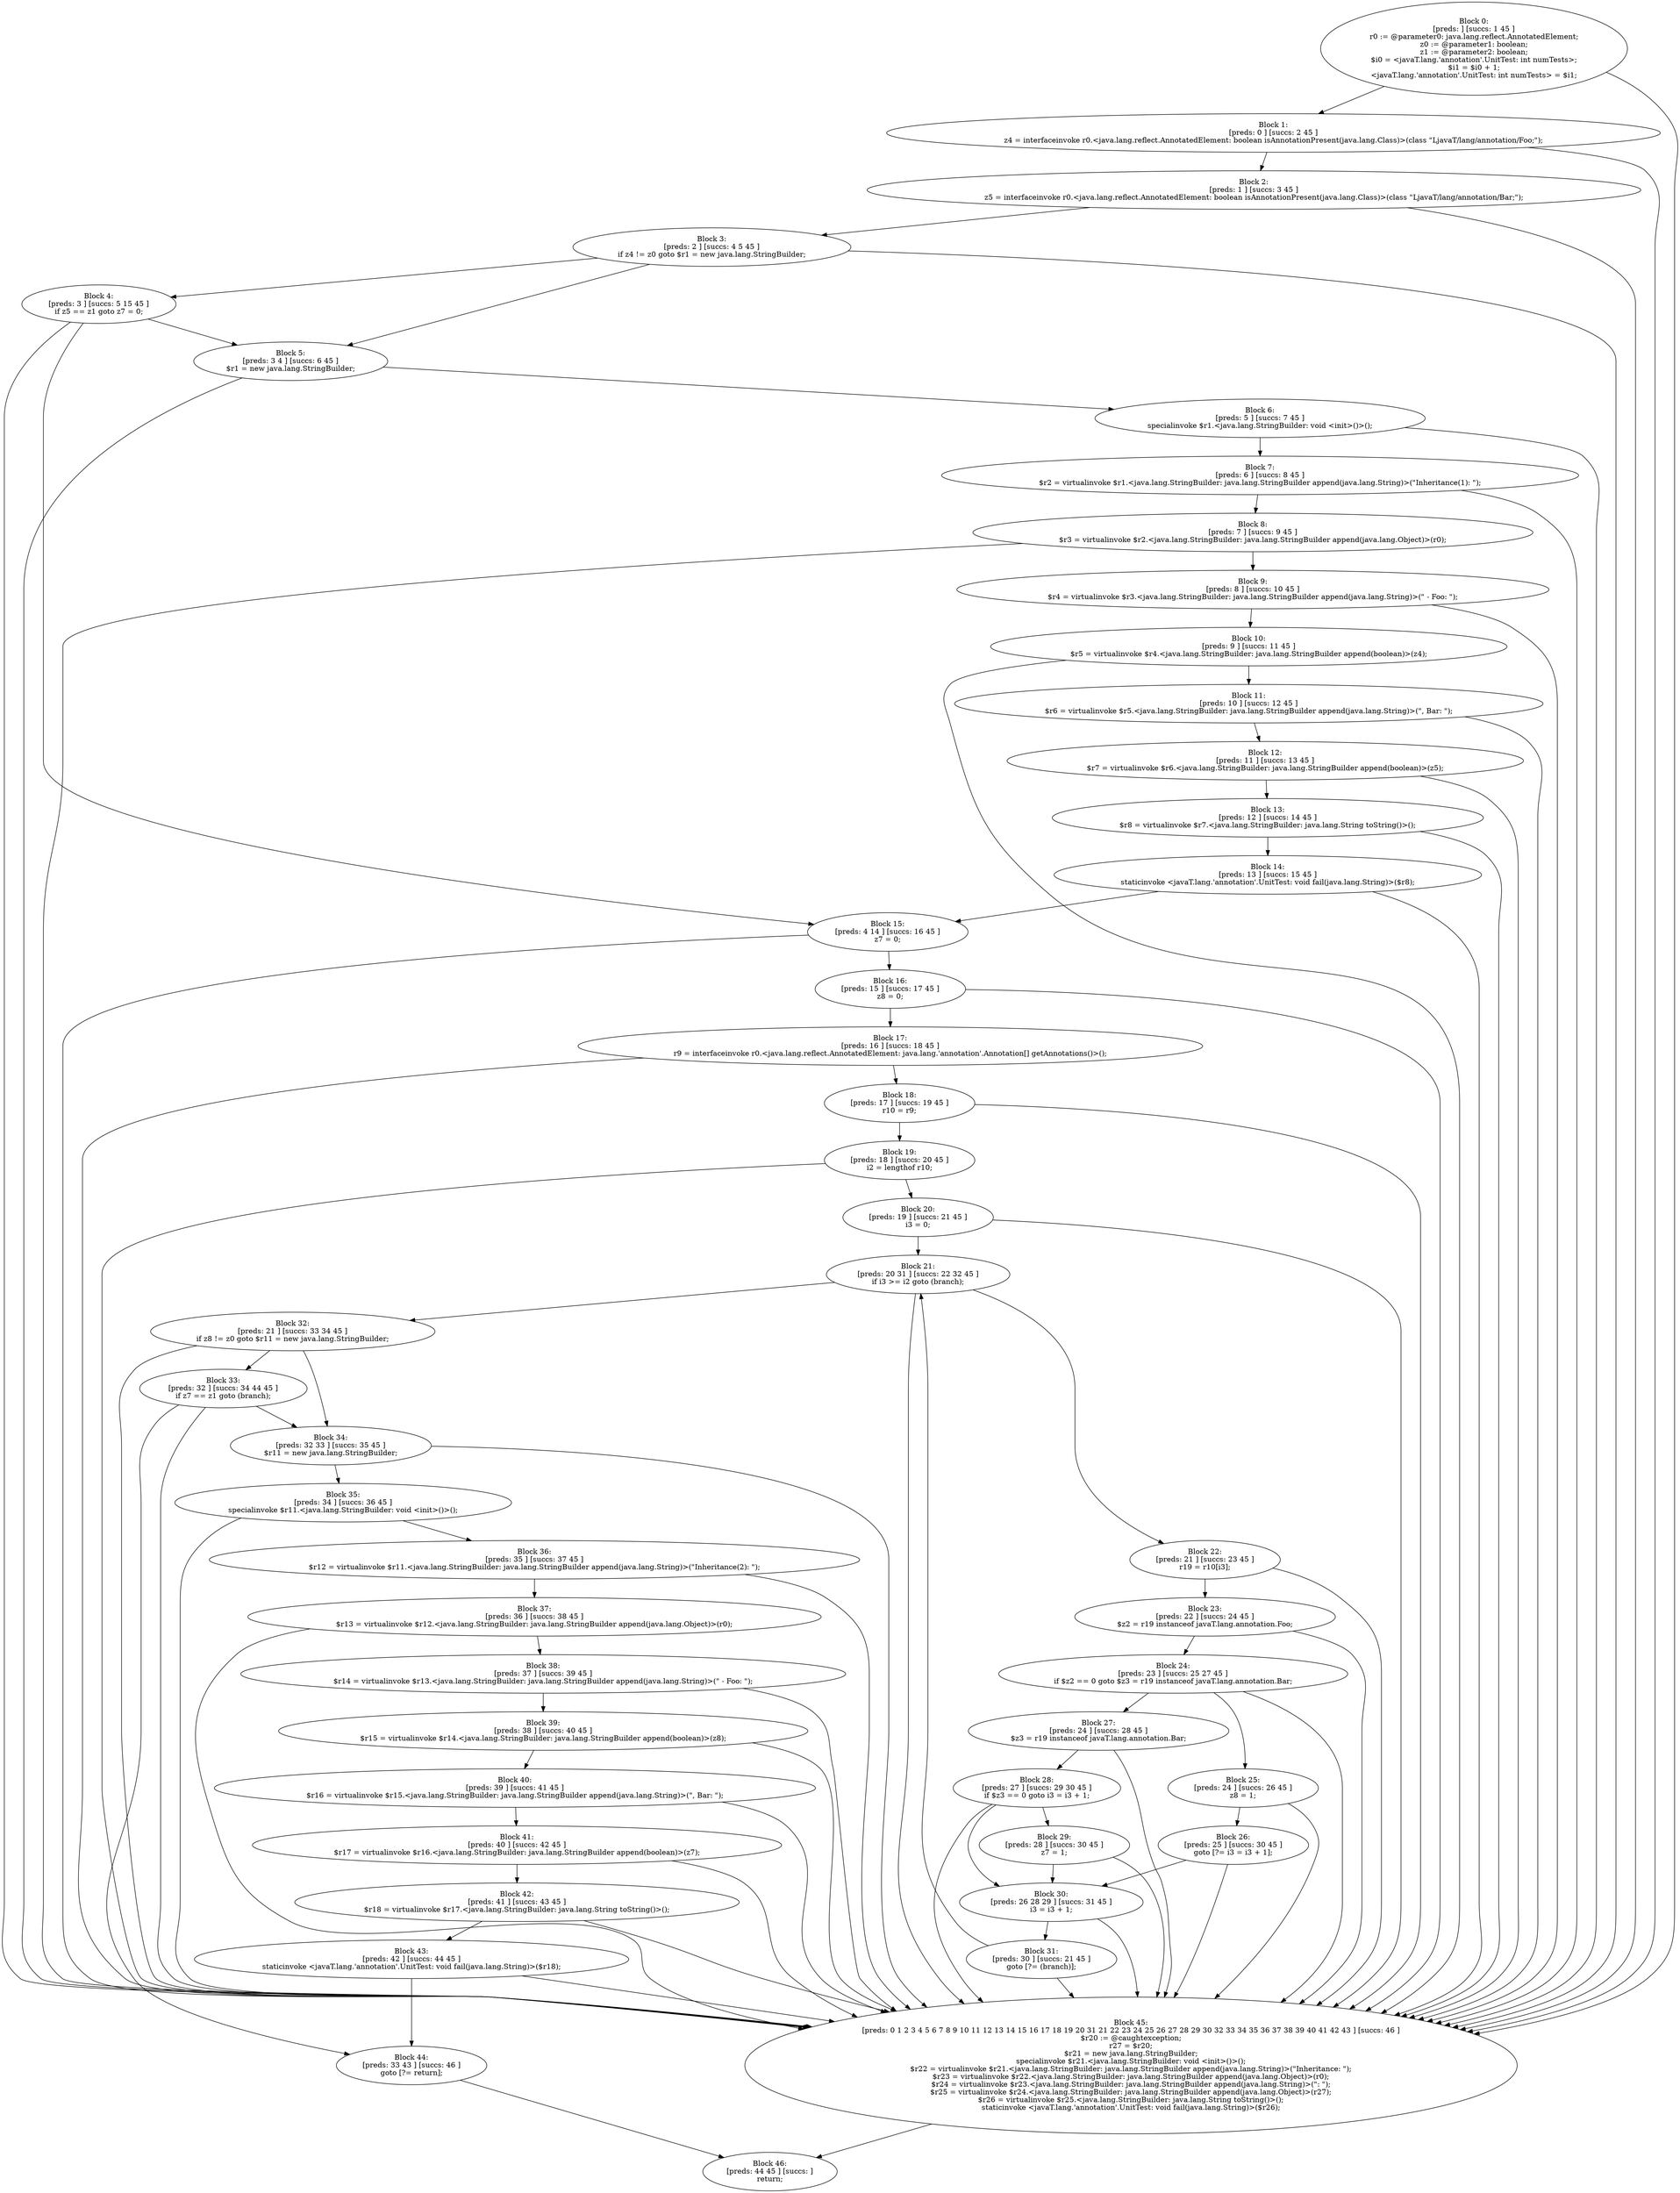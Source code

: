 digraph "unitGraph" {
    "Block 0:
[preds: ] [succs: 1 45 ]
r0 := @parameter0: java.lang.reflect.AnnotatedElement;
z0 := @parameter1: boolean;
z1 := @parameter2: boolean;
$i0 = <javaT.lang.'annotation'.UnitTest: int numTests>;
$i1 = $i0 + 1;
<javaT.lang.'annotation'.UnitTest: int numTests> = $i1;
"
    "Block 1:
[preds: 0 ] [succs: 2 45 ]
z4 = interfaceinvoke r0.<java.lang.reflect.AnnotatedElement: boolean isAnnotationPresent(java.lang.Class)>(class \"LjavaT/lang/annotation/Foo;\");
"
    "Block 2:
[preds: 1 ] [succs: 3 45 ]
z5 = interfaceinvoke r0.<java.lang.reflect.AnnotatedElement: boolean isAnnotationPresent(java.lang.Class)>(class \"LjavaT/lang/annotation/Bar;\");
"
    "Block 3:
[preds: 2 ] [succs: 4 5 45 ]
if z4 != z0 goto $r1 = new java.lang.StringBuilder;
"
    "Block 4:
[preds: 3 ] [succs: 5 15 45 ]
if z5 == z1 goto z7 = 0;
"
    "Block 5:
[preds: 3 4 ] [succs: 6 45 ]
$r1 = new java.lang.StringBuilder;
"
    "Block 6:
[preds: 5 ] [succs: 7 45 ]
specialinvoke $r1.<java.lang.StringBuilder: void <init>()>();
"
    "Block 7:
[preds: 6 ] [succs: 8 45 ]
$r2 = virtualinvoke $r1.<java.lang.StringBuilder: java.lang.StringBuilder append(java.lang.String)>(\"Inheritance(1): \");
"
    "Block 8:
[preds: 7 ] [succs: 9 45 ]
$r3 = virtualinvoke $r2.<java.lang.StringBuilder: java.lang.StringBuilder append(java.lang.Object)>(r0);
"
    "Block 9:
[preds: 8 ] [succs: 10 45 ]
$r4 = virtualinvoke $r3.<java.lang.StringBuilder: java.lang.StringBuilder append(java.lang.String)>(\" - Foo: \");
"
    "Block 10:
[preds: 9 ] [succs: 11 45 ]
$r5 = virtualinvoke $r4.<java.lang.StringBuilder: java.lang.StringBuilder append(boolean)>(z4);
"
    "Block 11:
[preds: 10 ] [succs: 12 45 ]
$r6 = virtualinvoke $r5.<java.lang.StringBuilder: java.lang.StringBuilder append(java.lang.String)>(\", Bar: \");
"
    "Block 12:
[preds: 11 ] [succs: 13 45 ]
$r7 = virtualinvoke $r6.<java.lang.StringBuilder: java.lang.StringBuilder append(boolean)>(z5);
"
    "Block 13:
[preds: 12 ] [succs: 14 45 ]
$r8 = virtualinvoke $r7.<java.lang.StringBuilder: java.lang.String toString()>();
"
    "Block 14:
[preds: 13 ] [succs: 15 45 ]
staticinvoke <javaT.lang.'annotation'.UnitTest: void fail(java.lang.String)>($r8);
"
    "Block 15:
[preds: 4 14 ] [succs: 16 45 ]
z7 = 0;
"
    "Block 16:
[preds: 15 ] [succs: 17 45 ]
z8 = 0;
"
    "Block 17:
[preds: 16 ] [succs: 18 45 ]
r9 = interfaceinvoke r0.<java.lang.reflect.AnnotatedElement: java.lang.'annotation'.Annotation[] getAnnotations()>();
"
    "Block 18:
[preds: 17 ] [succs: 19 45 ]
r10 = r9;
"
    "Block 19:
[preds: 18 ] [succs: 20 45 ]
i2 = lengthof r10;
"
    "Block 20:
[preds: 19 ] [succs: 21 45 ]
i3 = 0;
"
    "Block 21:
[preds: 20 31 ] [succs: 22 32 45 ]
if i3 >= i2 goto (branch);
"
    "Block 22:
[preds: 21 ] [succs: 23 45 ]
r19 = r10[i3];
"
    "Block 23:
[preds: 22 ] [succs: 24 45 ]
$z2 = r19 instanceof javaT.lang.annotation.Foo;
"
    "Block 24:
[preds: 23 ] [succs: 25 27 45 ]
if $z2 == 0 goto $z3 = r19 instanceof javaT.lang.annotation.Bar;
"
    "Block 25:
[preds: 24 ] [succs: 26 45 ]
z8 = 1;
"
    "Block 26:
[preds: 25 ] [succs: 30 45 ]
goto [?= i3 = i3 + 1];
"
    "Block 27:
[preds: 24 ] [succs: 28 45 ]
$z3 = r19 instanceof javaT.lang.annotation.Bar;
"
    "Block 28:
[preds: 27 ] [succs: 29 30 45 ]
if $z3 == 0 goto i3 = i3 + 1;
"
    "Block 29:
[preds: 28 ] [succs: 30 45 ]
z7 = 1;
"
    "Block 30:
[preds: 26 28 29 ] [succs: 31 45 ]
i3 = i3 + 1;
"
    "Block 31:
[preds: 30 ] [succs: 21 45 ]
goto [?= (branch)];
"
    "Block 32:
[preds: 21 ] [succs: 33 34 45 ]
if z8 != z0 goto $r11 = new java.lang.StringBuilder;
"
    "Block 33:
[preds: 32 ] [succs: 34 44 45 ]
if z7 == z1 goto (branch);
"
    "Block 34:
[preds: 32 33 ] [succs: 35 45 ]
$r11 = new java.lang.StringBuilder;
"
    "Block 35:
[preds: 34 ] [succs: 36 45 ]
specialinvoke $r11.<java.lang.StringBuilder: void <init>()>();
"
    "Block 36:
[preds: 35 ] [succs: 37 45 ]
$r12 = virtualinvoke $r11.<java.lang.StringBuilder: java.lang.StringBuilder append(java.lang.String)>(\"Inheritance(2): \");
"
    "Block 37:
[preds: 36 ] [succs: 38 45 ]
$r13 = virtualinvoke $r12.<java.lang.StringBuilder: java.lang.StringBuilder append(java.lang.Object)>(r0);
"
    "Block 38:
[preds: 37 ] [succs: 39 45 ]
$r14 = virtualinvoke $r13.<java.lang.StringBuilder: java.lang.StringBuilder append(java.lang.String)>(\" - Foo: \");
"
    "Block 39:
[preds: 38 ] [succs: 40 45 ]
$r15 = virtualinvoke $r14.<java.lang.StringBuilder: java.lang.StringBuilder append(boolean)>(z8);
"
    "Block 40:
[preds: 39 ] [succs: 41 45 ]
$r16 = virtualinvoke $r15.<java.lang.StringBuilder: java.lang.StringBuilder append(java.lang.String)>(\", Bar: \");
"
    "Block 41:
[preds: 40 ] [succs: 42 45 ]
$r17 = virtualinvoke $r16.<java.lang.StringBuilder: java.lang.StringBuilder append(boolean)>(z7);
"
    "Block 42:
[preds: 41 ] [succs: 43 45 ]
$r18 = virtualinvoke $r17.<java.lang.StringBuilder: java.lang.String toString()>();
"
    "Block 43:
[preds: 42 ] [succs: 44 45 ]
staticinvoke <javaT.lang.'annotation'.UnitTest: void fail(java.lang.String)>($r18);
"
    "Block 44:
[preds: 33 43 ] [succs: 46 ]
goto [?= return];
"
    "Block 45:
[preds: 0 1 2 3 4 5 6 7 8 9 10 11 12 13 14 15 16 17 18 19 20 31 21 22 23 24 25 26 27 28 29 30 32 33 34 35 36 37 38 39 40 41 42 43 ] [succs: 46 ]
$r20 := @caughtexception;
r27 = $r20;
$r21 = new java.lang.StringBuilder;
specialinvoke $r21.<java.lang.StringBuilder: void <init>()>();
$r22 = virtualinvoke $r21.<java.lang.StringBuilder: java.lang.StringBuilder append(java.lang.String)>(\"Inheritance: \");
$r23 = virtualinvoke $r22.<java.lang.StringBuilder: java.lang.StringBuilder append(java.lang.Object)>(r0);
$r24 = virtualinvoke $r23.<java.lang.StringBuilder: java.lang.StringBuilder append(java.lang.String)>(\": \");
$r25 = virtualinvoke $r24.<java.lang.StringBuilder: java.lang.StringBuilder append(java.lang.Object)>(r27);
$r26 = virtualinvoke $r25.<java.lang.StringBuilder: java.lang.String toString()>();
staticinvoke <javaT.lang.'annotation'.UnitTest: void fail(java.lang.String)>($r26);
"
    "Block 46:
[preds: 44 45 ] [succs: ]
return;
"
    "Block 0:
[preds: ] [succs: 1 45 ]
r0 := @parameter0: java.lang.reflect.AnnotatedElement;
z0 := @parameter1: boolean;
z1 := @parameter2: boolean;
$i0 = <javaT.lang.'annotation'.UnitTest: int numTests>;
$i1 = $i0 + 1;
<javaT.lang.'annotation'.UnitTest: int numTests> = $i1;
"->"Block 1:
[preds: 0 ] [succs: 2 45 ]
z4 = interfaceinvoke r0.<java.lang.reflect.AnnotatedElement: boolean isAnnotationPresent(java.lang.Class)>(class \"LjavaT/lang/annotation/Foo;\");
";
    "Block 0:
[preds: ] [succs: 1 45 ]
r0 := @parameter0: java.lang.reflect.AnnotatedElement;
z0 := @parameter1: boolean;
z1 := @parameter2: boolean;
$i0 = <javaT.lang.'annotation'.UnitTest: int numTests>;
$i1 = $i0 + 1;
<javaT.lang.'annotation'.UnitTest: int numTests> = $i1;
"->"Block 45:
[preds: 0 1 2 3 4 5 6 7 8 9 10 11 12 13 14 15 16 17 18 19 20 31 21 22 23 24 25 26 27 28 29 30 32 33 34 35 36 37 38 39 40 41 42 43 ] [succs: 46 ]
$r20 := @caughtexception;
r27 = $r20;
$r21 = new java.lang.StringBuilder;
specialinvoke $r21.<java.lang.StringBuilder: void <init>()>();
$r22 = virtualinvoke $r21.<java.lang.StringBuilder: java.lang.StringBuilder append(java.lang.String)>(\"Inheritance: \");
$r23 = virtualinvoke $r22.<java.lang.StringBuilder: java.lang.StringBuilder append(java.lang.Object)>(r0);
$r24 = virtualinvoke $r23.<java.lang.StringBuilder: java.lang.StringBuilder append(java.lang.String)>(\": \");
$r25 = virtualinvoke $r24.<java.lang.StringBuilder: java.lang.StringBuilder append(java.lang.Object)>(r27);
$r26 = virtualinvoke $r25.<java.lang.StringBuilder: java.lang.String toString()>();
staticinvoke <javaT.lang.'annotation'.UnitTest: void fail(java.lang.String)>($r26);
";
    "Block 1:
[preds: 0 ] [succs: 2 45 ]
z4 = interfaceinvoke r0.<java.lang.reflect.AnnotatedElement: boolean isAnnotationPresent(java.lang.Class)>(class \"LjavaT/lang/annotation/Foo;\");
"->"Block 2:
[preds: 1 ] [succs: 3 45 ]
z5 = interfaceinvoke r0.<java.lang.reflect.AnnotatedElement: boolean isAnnotationPresent(java.lang.Class)>(class \"LjavaT/lang/annotation/Bar;\");
";
    "Block 1:
[preds: 0 ] [succs: 2 45 ]
z4 = interfaceinvoke r0.<java.lang.reflect.AnnotatedElement: boolean isAnnotationPresent(java.lang.Class)>(class \"LjavaT/lang/annotation/Foo;\");
"->"Block 45:
[preds: 0 1 2 3 4 5 6 7 8 9 10 11 12 13 14 15 16 17 18 19 20 31 21 22 23 24 25 26 27 28 29 30 32 33 34 35 36 37 38 39 40 41 42 43 ] [succs: 46 ]
$r20 := @caughtexception;
r27 = $r20;
$r21 = new java.lang.StringBuilder;
specialinvoke $r21.<java.lang.StringBuilder: void <init>()>();
$r22 = virtualinvoke $r21.<java.lang.StringBuilder: java.lang.StringBuilder append(java.lang.String)>(\"Inheritance: \");
$r23 = virtualinvoke $r22.<java.lang.StringBuilder: java.lang.StringBuilder append(java.lang.Object)>(r0);
$r24 = virtualinvoke $r23.<java.lang.StringBuilder: java.lang.StringBuilder append(java.lang.String)>(\": \");
$r25 = virtualinvoke $r24.<java.lang.StringBuilder: java.lang.StringBuilder append(java.lang.Object)>(r27);
$r26 = virtualinvoke $r25.<java.lang.StringBuilder: java.lang.String toString()>();
staticinvoke <javaT.lang.'annotation'.UnitTest: void fail(java.lang.String)>($r26);
";
    "Block 2:
[preds: 1 ] [succs: 3 45 ]
z5 = interfaceinvoke r0.<java.lang.reflect.AnnotatedElement: boolean isAnnotationPresent(java.lang.Class)>(class \"LjavaT/lang/annotation/Bar;\");
"->"Block 3:
[preds: 2 ] [succs: 4 5 45 ]
if z4 != z0 goto $r1 = new java.lang.StringBuilder;
";
    "Block 2:
[preds: 1 ] [succs: 3 45 ]
z5 = interfaceinvoke r0.<java.lang.reflect.AnnotatedElement: boolean isAnnotationPresent(java.lang.Class)>(class \"LjavaT/lang/annotation/Bar;\");
"->"Block 45:
[preds: 0 1 2 3 4 5 6 7 8 9 10 11 12 13 14 15 16 17 18 19 20 31 21 22 23 24 25 26 27 28 29 30 32 33 34 35 36 37 38 39 40 41 42 43 ] [succs: 46 ]
$r20 := @caughtexception;
r27 = $r20;
$r21 = new java.lang.StringBuilder;
specialinvoke $r21.<java.lang.StringBuilder: void <init>()>();
$r22 = virtualinvoke $r21.<java.lang.StringBuilder: java.lang.StringBuilder append(java.lang.String)>(\"Inheritance: \");
$r23 = virtualinvoke $r22.<java.lang.StringBuilder: java.lang.StringBuilder append(java.lang.Object)>(r0);
$r24 = virtualinvoke $r23.<java.lang.StringBuilder: java.lang.StringBuilder append(java.lang.String)>(\": \");
$r25 = virtualinvoke $r24.<java.lang.StringBuilder: java.lang.StringBuilder append(java.lang.Object)>(r27);
$r26 = virtualinvoke $r25.<java.lang.StringBuilder: java.lang.String toString()>();
staticinvoke <javaT.lang.'annotation'.UnitTest: void fail(java.lang.String)>($r26);
";
    "Block 3:
[preds: 2 ] [succs: 4 5 45 ]
if z4 != z0 goto $r1 = new java.lang.StringBuilder;
"->"Block 4:
[preds: 3 ] [succs: 5 15 45 ]
if z5 == z1 goto z7 = 0;
";
    "Block 3:
[preds: 2 ] [succs: 4 5 45 ]
if z4 != z0 goto $r1 = new java.lang.StringBuilder;
"->"Block 5:
[preds: 3 4 ] [succs: 6 45 ]
$r1 = new java.lang.StringBuilder;
";
    "Block 3:
[preds: 2 ] [succs: 4 5 45 ]
if z4 != z0 goto $r1 = new java.lang.StringBuilder;
"->"Block 45:
[preds: 0 1 2 3 4 5 6 7 8 9 10 11 12 13 14 15 16 17 18 19 20 31 21 22 23 24 25 26 27 28 29 30 32 33 34 35 36 37 38 39 40 41 42 43 ] [succs: 46 ]
$r20 := @caughtexception;
r27 = $r20;
$r21 = new java.lang.StringBuilder;
specialinvoke $r21.<java.lang.StringBuilder: void <init>()>();
$r22 = virtualinvoke $r21.<java.lang.StringBuilder: java.lang.StringBuilder append(java.lang.String)>(\"Inheritance: \");
$r23 = virtualinvoke $r22.<java.lang.StringBuilder: java.lang.StringBuilder append(java.lang.Object)>(r0);
$r24 = virtualinvoke $r23.<java.lang.StringBuilder: java.lang.StringBuilder append(java.lang.String)>(\": \");
$r25 = virtualinvoke $r24.<java.lang.StringBuilder: java.lang.StringBuilder append(java.lang.Object)>(r27);
$r26 = virtualinvoke $r25.<java.lang.StringBuilder: java.lang.String toString()>();
staticinvoke <javaT.lang.'annotation'.UnitTest: void fail(java.lang.String)>($r26);
";
    "Block 4:
[preds: 3 ] [succs: 5 15 45 ]
if z5 == z1 goto z7 = 0;
"->"Block 5:
[preds: 3 4 ] [succs: 6 45 ]
$r1 = new java.lang.StringBuilder;
";
    "Block 4:
[preds: 3 ] [succs: 5 15 45 ]
if z5 == z1 goto z7 = 0;
"->"Block 15:
[preds: 4 14 ] [succs: 16 45 ]
z7 = 0;
";
    "Block 4:
[preds: 3 ] [succs: 5 15 45 ]
if z5 == z1 goto z7 = 0;
"->"Block 45:
[preds: 0 1 2 3 4 5 6 7 8 9 10 11 12 13 14 15 16 17 18 19 20 31 21 22 23 24 25 26 27 28 29 30 32 33 34 35 36 37 38 39 40 41 42 43 ] [succs: 46 ]
$r20 := @caughtexception;
r27 = $r20;
$r21 = new java.lang.StringBuilder;
specialinvoke $r21.<java.lang.StringBuilder: void <init>()>();
$r22 = virtualinvoke $r21.<java.lang.StringBuilder: java.lang.StringBuilder append(java.lang.String)>(\"Inheritance: \");
$r23 = virtualinvoke $r22.<java.lang.StringBuilder: java.lang.StringBuilder append(java.lang.Object)>(r0);
$r24 = virtualinvoke $r23.<java.lang.StringBuilder: java.lang.StringBuilder append(java.lang.String)>(\": \");
$r25 = virtualinvoke $r24.<java.lang.StringBuilder: java.lang.StringBuilder append(java.lang.Object)>(r27);
$r26 = virtualinvoke $r25.<java.lang.StringBuilder: java.lang.String toString()>();
staticinvoke <javaT.lang.'annotation'.UnitTest: void fail(java.lang.String)>($r26);
";
    "Block 5:
[preds: 3 4 ] [succs: 6 45 ]
$r1 = new java.lang.StringBuilder;
"->"Block 6:
[preds: 5 ] [succs: 7 45 ]
specialinvoke $r1.<java.lang.StringBuilder: void <init>()>();
";
    "Block 5:
[preds: 3 4 ] [succs: 6 45 ]
$r1 = new java.lang.StringBuilder;
"->"Block 45:
[preds: 0 1 2 3 4 5 6 7 8 9 10 11 12 13 14 15 16 17 18 19 20 31 21 22 23 24 25 26 27 28 29 30 32 33 34 35 36 37 38 39 40 41 42 43 ] [succs: 46 ]
$r20 := @caughtexception;
r27 = $r20;
$r21 = new java.lang.StringBuilder;
specialinvoke $r21.<java.lang.StringBuilder: void <init>()>();
$r22 = virtualinvoke $r21.<java.lang.StringBuilder: java.lang.StringBuilder append(java.lang.String)>(\"Inheritance: \");
$r23 = virtualinvoke $r22.<java.lang.StringBuilder: java.lang.StringBuilder append(java.lang.Object)>(r0);
$r24 = virtualinvoke $r23.<java.lang.StringBuilder: java.lang.StringBuilder append(java.lang.String)>(\": \");
$r25 = virtualinvoke $r24.<java.lang.StringBuilder: java.lang.StringBuilder append(java.lang.Object)>(r27);
$r26 = virtualinvoke $r25.<java.lang.StringBuilder: java.lang.String toString()>();
staticinvoke <javaT.lang.'annotation'.UnitTest: void fail(java.lang.String)>($r26);
";
    "Block 6:
[preds: 5 ] [succs: 7 45 ]
specialinvoke $r1.<java.lang.StringBuilder: void <init>()>();
"->"Block 7:
[preds: 6 ] [succs: 8 45 ]
$r2 = virtualinvoke $r1.<java.lang.StringBuilder: java.lang.StringBuilder append(java.lang.String)>(\"Inheritance(1): \");
";
    "Block 6:
[preds: 5 ] [succs: 7 45 ]
specialinvoke $r1.<java.lang.StringBuilder: void <init>()>();
"->"Block 45:
[preds: 0 1 2 3 4 5 6 7 8 9 10 11 12 13 14 15 16 17 18 19 20 31 21 22 23 24 25 26 27 28 29 30 32 33 34 35 36 37 38 39 40 41 42 43 ] [succs: 46 ]
$r20 := @caughtexception;
r27 = $r20;
$r21 = new java.lang.StringBuilder;
specialinvoke $r21.<java.lang.StringBuilder: void <init>()>();
$r22 = virtualinvoke $r21.<java.lang.StringBuilder: java.lang.StringBuilder append(java.lang.String)>(\"Inheritance: \");
$r23 = virtualinvoke $r22.<java.lang.StringBuilder: java.lang.StringBuilder append(java.lang.Object)>(r0);
$r24 = virtualinvoke $r23.<java.lang.StringBuilder: java.lang.StringBuilder append(java.lang.String)>(\": \");
$r25 = virtualinvoke $r24.<java.lang.StringBuilder: java.lang.StringBuilder append(java.lang.Object)>(r27);
$r26 = virtualinvoke $r25.<java.lang.StringBuilder: java.lang.String toString()>();
staticinvoke <javaT.lang.'annotation'.UnitTest: void fail(java.lang.String)>($r26);
";
    "Block 7:
[preds: 6 ] [succs: 8 45 ]
$r2 = virtualinvoke $r1.<java.lang.StringBuilder: java.lang.StringBuilder append(java.lang.String)>(\"Inheritance(1): \");
"->"Block 8:
[preds: 7 ] [succs: 9 45 ]
$r3 = virtualinvoke $r2.<java.lang.StringBuilder: java.lang.StringBuilder append(java.lang.Object)>(r0);
";
    "Block 7:
[preds: 6 ] [succs: 8 45 ]
$r2 = virtualinvoke $r1.<java.lang.StringBuilder: java.lang.StringBuilder append(java.lang.String)>(\"Inheritance(1): \");
"->"Block 45:
[preds: 0 1 2 3 4 5 6 7 8 9 10 11 12 13 14 15 16 17 18 19 20 31 21 22 23 24 25 26 27 28 29 30 32 33 34 35 36 37 38 39 40 41 42 43 ] [succs: 46 ]
$r20 := @caughtexception;
r27 = $r20;
$r21 = new java.lang.StringBuilder;
specialinvoke $r21.<java.lang.StringBuilder: void <init>()>();
$r22 = virtualinvoke $r21.<java.lang.StringBuilder: java.lang.StringBuilder append(java.lang.String)>(\"Inheritance: \");
$r23 = virtualinvoke $r22.<java.lang.StringBuilder: java.lang.StringBuilder append(java.lang.Object)>(r0);
$r24 = virtualinvoke $r23.<java.lang.StringBuilder: java.lang.StringBuilder append(java.lang.String)>(\": \");
$r25 = virtualinvoke $r24.<java.lang.StringBuilder: java.lang.StringBuilder append(java.lang.Object)>(r27);
$r26 = virtualinvoke $r25.<java.lang.StringBuilder: java.lang.String toString()>();
staticinvoke <javaT.lang.'annotation'.UnitTest: void fail(java.lang.String)>($r26);
";
    "Block 8:
[preds: 7 ] [succs: 9 45 ]
$r3 = virtualinvoke $r2.<java.lang.StringBuilder: java.lang.StringBuilder append(java.lang.Object)>(r0);
"->"Block 9:
[preds: 8 ] [succs: 10 45 ]
$r4 = virtualinvoke $r3.<java.lang.StringBuilder: java.lang.StringBuilder append(java.lang.String)>(\" - Foo: \");
";
    "Block 8:
[preds: 7 ] [succs: 9 45 ]
$r3 = virtualinvoke $r2.<java.lang.StringBuilder: java.lang.StringBuilder append(java.lang.Object)>(r0);
"->"Block 45:
[preds: 0 1 2 3 4 5 6 7 8 9 10 11 12 13 14 15 16 17 18 19 20 31 21 22 23 24 25 26 27 28 29 30 32 33 34 35 36 37 38 39 40 41 42 43 ] [succs: 46 ]
$r20 := @caughtexception;
r27 = $r20;
$r21 = new java.lang.StringBuilder;
specialinvoke $r21.<java.lang.StringBuilder: void <init>()>();
$r22 = virtualinvoke $r21.<java.lang.StringBuilder: java.lang.StringBuilder append(java.lang.String)>(\"Inheritance: \");
$r23 = virtualinvoke $r22.<java.lang.StringBuilder: java.lang.StringBuilder append(java.lang.Object)>(r0);
$r24 = virtualinvoke $r23.<java.lang.StringBuilder: java.lang.StringBuilder append(java.lang.String)>(\": \");
$r25 = virtualinvoke $r24.<java.lang.StringBuilder: java.lang.StringBuilder append(java.lang.Object)>(r27);
$r26 = virtualinvoke $r25.<java.lang.StringBuilder: java.lang.String toString()>();
staticinvoke <javaT.lang.'annotation'.UnitTest: void fail(java.lang.String)>($r26);
";
    "Block 9:
[preds: 8 ] [succs: 10 45 ]
$r4 = virtualinvoke $r3.<java.lang.StringBuilder: java.lang.StringBuilder append(java.lang.String)>(\" - Foo: \");
"->"Block 10:
[preds: 9 ] [succs: 11 45 ]
$r5 = virtualinvoke $r4.<java.lang.StringBuilder: java.lang.StringBuilder append(boolean)>(z4);
";
    "Block 9:
[preds: 8 ] [succs: 10 45 ]
$r4 = virtualinvoke $r3.<java.lang.StringBuilder: java.lang.StringBuilder append(java.lang.String)>(\" - Foo: \");
"->"Block 45:
[preds: 0 1 2 3 4 5 6 7 8 9 10 11 12 13 14 15 16 17 18 19 20 31 21 22 23 24 25 26 27 28 29 30 32 33 34 35 36 37 38 39 40 41 42 43 ] [succs: 46 ]
$r20 := @caughtexception;
r27 = $r20;
$r21 = new java.lang.StringBuilder;
specialinvoke $r21.<java.lang.StringBuilder: void <init>()>();
$r22 = virtualinvoke $r21.<java.lang.StringBuilder: java.lang.StringBuilder append(java.lang.String)>(\"Inheritance: \");
$r23 = virtualinvoke $r22.<java.lang.StringBuilder: java.lang.StringBuilder append(java.lang.Object)>(r0);
$r24 = virtualinvoke $r23.<java.lang.StringBuilder: java.lang.StringBuilder append(java.lang.String)>(\": \");
$r25 = virtualinvoke $r24.<java.lang.StringBuilder: java.lang.StringBuilder append(java.lang.Object)>(r27);
$r26 = virtualinvoke $r25.<java.lang.StringBuilder: java.lang.String toString()>();
staticinvoke <javaT.lang.'annotation'.UnitTest: void fail(java.lang.String)>($r26);
";
    "Block 10:
[preds: 9 ] [succs: 11 45 ]
$r5 = virtualinvoke $r4.<java.lang.StringBuilder: java.lang.StringBuilder append(boolean)>(z4);
"->"Block 11:
[preds: 10 ] [succs: 12 45 ]
$r6 = virtualinvoke $r5.<java.lang.StringBuilder: java.lang.StringBuilder append(java.lang.String)>(\", Bar: \");
";
    "Block 10:
[preds: 9 ] [succs: 11 45 ]
$r5 = virtualinvoke $r4.<java.lang.StringBuilder: java.lang.StringBuilder append(boolean)>(z4);
"->"Block 45:
[preds: 0 1 2 3 4 5 6 7 8 9 10 11 12 13 14 15 16 17 18 19 20 31 21 22 23 24 25 26 27 28 29 30 32 33 34 35 36 37 38 39 40 41 42 43 ] [succs: 46 ]
$r20 := @caughtexception;
r27 = $r20;
$r21 = new java.lang.StringBuilder;
specialinvoke $r21.<java.lang.StringBuilder: void <init>()>();
$r22 = virtualinvoke $r21.<java.lang.StringBuilder: java.lang.StringBuilder append(java.lang.String)>(\"Inheritance: \");
$r23 = virtualinvoke $r22.<java.lang.StringBuilder: java.lang.StringBuilder append(java.lang.Object)>(r0);
$r24 = virtualinvoke $r23.<java.lang.StringBuilder: java.lang.StringBuilder append(java.lang.String)>(\": \");
$r25 = virtualinvoke $r24.<java.lang.StringBuilder: java.lang.StringBuilder append(java.lang.Object)>(r27);
$r26 = virtualinvoke $r25.<java.lang.StringBuilder: java.lang.String toString()>();
staticinvoke <javaT.lang.'annotation'.UnitTest: void fail(java.lang.String)>($r26);
";
    "Block 11:
[preds: 10 ] [succs: 12 45 ]
$r6 = virtualinvoke $r5.<java.lang.StringBuilder: java.lang.StringBuilder append(java.lang.String)>(\", Bar: \");
"->"Block 12:
[preds: 11 ] [succs: 13 45 ]
$r7 = virtualinvoke $r6.<java.lang.StringBuilder: java.lang.StringBuilder append(boolean)>(z5);
";
    "Block 11:
[preds: 10 ] [succs: 12 45 ]
$r6 = virtualinvoke $r5.<java.lang.StringBuilder: java.lang.StringBuilder append(java.lang.String)>(\", Bar: \");
"->"Block 45:
[preds: 0 1 2 3 4 5 6 7 8 9 10 11 12 13 14 15 16 17 18 19 20 31 21 22 23 24 25 26 27 28 29 30 32 33 34 35 36 37 38 39 40 41 42 43 ] [succs: 46 ]
$r20 := @caughtexception;
r27 = $r20;
$r21 = new java.lang.StringBuilder;
specialinvoke $r21.<java.lang.StringBuilder: void <init>()>();
$r22 = virtualinvoke $r21.<java.lang.StringBuilder: java.lang.StringBuilder append(java.lang.String)>(\"Inheritance: \");
$r23 = virtualinvoke $r22.<java.lang.StringBuilder: java.lang.StringBuilder append(java.lang.Object)>(r0);
$r24 = virtualinvoke $r23.<java.lang.StringBuilder: java.lang.StringBuilder append(java.lang.String)>(\": \");
$r25 = virtualinvoke $r24.<java.lang.StringBuilder: java.lang.StringBuilder append(java.lang.Object)>(r27);
$r26 = virtualinvoke $r25.<java.lang.StringBuilder: java.lang.String toString()>();
staticinvoke <javaT.lang.'annotation'.UnitTest: void fail(java.lang.String)>($r26);
";
    "Block 12:
[preds: 11 ] [succs: 13 45 ]
$r7 = virtualinvoke $r6.<java.lang.StringBuilder: java.lang.StringBuilder append(boolean)>(z5);
"->"Block 13:
[preds: 12 ] [succs: 14 45 ]
$r8 = virtualinvoke $r7.<java.lang.StringBuilder: java.lang.String toString()>();
";
    "Block 12:
[preds: 11 ] [succs: 13 45 ]
$r7 = virtualinvoke $r6.<java.lang.StringBuilder: java.lang.StringBuilder append(boolean)>(z5);
"->"Block 45:
[preds: 0 1 2 3 4 5 6 7 8 9 10 11 12 13 14 15 16 17 18 19 20 31 21 22 23 24 25 26 27 28 29 30 32 33 34 35 36 37 38 39 40 41 42 43 ] [succs: 46 ]
$r20 := @caughtexception;
r27 = $r20;
$r21 = new java.lang.StringBuilder;
specialinvoke $r21.<java.lang.StringBuilder: void <init>()>();
$r22 = virtualinvoke $r21.<java.lang.StringBuilder: java.lang.StringBuilder append(java.lang.String)>(\"Inheritance: \");
$r23 = virtualinvoke $r22.<java.lang.StringBuilder: java.lang.StringBuilder append(java.lang.Object)>(r0);
$r24 = virtualinvoke $r23.<java.lang.StringBuilder: java.lang.StringBuilder append(java.lang.String)>(\": \");
$r25 = virtualinvoke $r24.<java.lang.StringBuilder: java.lang.StringBuilder append(java.lang.Object)>(r27);
$r26 = virtualinvoke $r25.<java.lang.StringBuilder: java.lang.String toString()>();
staticinvoke <javaT.lang.'annotation'.UnitTest: void fail(java.lang.String)>($r26);
";
    "Block 13:
[preds: 12 ] [succs: 14 45 ]
$r8 = virtualinvoke $r7.<java.lang.StringBuilder: java.lang.String toString()>();
"->"Block 14:
[preds: 13 ] [succs: 15 45 ]
staticinvoke <javaT.lang.'annotation'.UnitTest: void fail(java.lang.String)>($r8);
";
    "Block 13:
[preds: 12 ] [succs: 14 45 ]
$r8 = virtualinvoke $r7.<java.lang.StringBuilder: java.lang.String toString()>();
"->"Block 45:
[preds: 0 1 2 3 4 5 6 7 8 9 10 11 12 13 14 15 16 17 18 19 20 31 21 22 23 24 25 26 27 28 29 30 32 33 34 35 36 37 38 39 40 41 42 43 ] [succs: 46 ]
$r20 := @caughtexception;
r27 = $r20;
$r21 = new java.lang.StringBuilder;
specialinvoke $r21.<java.lang.StringBuilder: void <init>()>();
$r22 = virtualinvoke $r21.<java.lang.StringBuilder: java.lang.StringBuilder append(java.lang.String)>(\"Inheritance: \");
$r23 = virtualinvoke $r22.<java.lang.StringBuilder: java.lang.StringBuilder append(java.lang.Object)>(r0);
$r24 = virtualinvoke $r23.<java.lang.StringBuilder: java.lang.StringBuilder append(java.lang.String)>(\": \");
$r25 = virtualinvoke $r24.<java.lang.StringBuilder: java.lang.StringBuilder append(java.lang.Object)>(r27);
$r26 = virtualinvoke $r25.<java.lang.StringBuilder: java.lang.String toString()>();
staticinvoke <javaT.lang.'annotation'.UnitTest: void fail(java.lang.String)>($r26);
";
    "Block 14:
[preds: 13 ] [succs: 15 45 ]
staticinvoke <javaT.lang.'annotation'.UnitTest: void fail(java.lang.String)>($r8);
"->"Block 15:
[preds: 4 14 ] [succs: 16 45 ]
z7 = 0;
";
    "Block 14:
[preds: 13 ] [succs: 15 45 ]
staticinvoke <javaT.lang.'annotation'.UnitTest: void fail(java.lang.String)>($r8);
"->"Block 45:
[preds: 0 1 2 3 4 5 6 7 8 9 10 11 12 13 14 15 16 17 18 19 20 31 21 22 23 24 25 26 27 28 29 30 32 33 34 35 36 37 38 39 40 41 42 43 ] [succs: 46 ]
$r20 := @caughtexception;
r27 = $r20;
$r21 = new java.lang.StringBuilder;
specialinvoke $r21.<java.lang.StringBuilder: void <init>()>();
$r22 = virtualinvoke $r21.<java.lang.StringBuilder: java.lang.StringBuilder append(java.lang.String)>(\"Inheritance: \");
$r23 = virtualinvoke $r22.<java.lang.StringBuilder: java.lang.StringBuilder append(java.lang.Object)>(r0);
$r24 = virtualinvoke $r23.<java.lang.StringBuilder: java.lang.StringBuilder append(java.lang.String)>(\": \");
$r25 = virtualinvoke $r24.<java.lang.StringBuilder: java.lang.StringBuilder append(java.lang.Object)>(r27);
$r26 = virtualinvoke $r25.<java.lang.StringBuilder: java.lang.String toString()>();
staticinvoke <javaT.lang.'annotation'.UnitTest: void fail(java.lang.String)>($r26);
";
    "Block 15:
[preds: 4 14 ] [succs: 16 45 ]
z7 = 0;
"->"Block 16:
[preds: 15 ] [succs: 17 45 ]
z8 = 0;
";
    "Block 15:
[preds: 4 14 ] [succs: 16 45 ]
z7 = 0;
"->"Block 45:
[preds: 0 1 2 3 4 5 6 7 8 9 10 11 12 13 14 15 16 17 18 19 20 31 21 22 23 24 25 26 27 28 29 30 32 33 34 35 36 37 38 39 40 41 42 43 ] [succs: 46 ]
$r20 := @caughtexception;
r27 = $r20;
$r21 = new java.lang.StringBuilder;
specialinvoke $r21.<java.lang.StringBuilder: void <init>()>();
$r22 = virtualinvoke $r21.<java.lang.StringBuilder: java.lang.StringBuilder append(java.lang.String)>(\"Inheritance: \");
$r23 = virtualinvoke $r22.<java.lang.StringBuilder: java.lang.StringBuilder append(java.lang.Object)>(r0);
$r24 = virtualinvoke $r23.<java.lang.StringBuilder: java.lang.StringBuilder append(java.lang.String)>(\": \");
$r25 = virtualinvoke $r24.<java.lang.StringBuilder: java.lang.StringBuilder append(java.lang.Object)>(r27);
$r26 = virtualinvoke $r25.<java.lang.StringBuilder: java.lang.String toString()>();
staticinvoke <javaT.lang.'annotation'.UnitTest: void fail(java.lang.String)>($r26);
";
    "Block 16:
[preds: 15 ] [succs: 17 45 ]
z8 = 0;
"->"Block 17:
[preds: 16 ] [succs: 18 45 ]
r9 = interfaceinvoke r0.<java.lang.reflect.AnnotatedElement: java.lang.'annotation'.Annotation[] getAnnotations()>();
";
    "Block 16:
[preds: 15 ] [succs: 17 45 ]
z8 = 0;
"->"Block 45:
[preds: 0 1 2 3 4 5 6 7 8 9 10 11 12 13 14 15 16 17 18 19 20 31 21 22 23 24 25 26 27 28 29 30 32 33 34 35 36 37 38 39 40 41 42 43 ] [succs: 46 ]
$r20 := @caughtexception;
r27 = $r20;
$r21 = new java.lang.StringBuilder;
specialinvoke $r21.<java.lang.StringBuilder: void <init>()>();
$r22 = virtualinvoke $r21.<java.lang.StringBuilder: java.lang.StringBuilder append(java.lang.String)>(\"Inheritance: \");
$r23 = virtualinvoke $r22.<java.lang.StringBuilder: java.lang.StringBuilder append(java.lang.Object)>(r0);
$r24 = virtualinvoke $r23.<java.lang.StringBuilder: java.lang.StringBuilder append(java.lang.String)>(\": \");
$r25 = virtualinvoke $r24.<java.lang.StringBuilder: java.lang.StringBuilder append(java.lang.Object)>(r27);
$r26 = virtualinvoke $r25.<java.lang.StringBuilder: java.lang.String toString()>();
staticinvoke <javaT.lang.'annotation'.UnitTest: void fail(java.lang.String)>($r26);
";
    "Block 17:
[preds: 16 ] [succs: 18 45 ]
r9 = interfaceinvoke r0.<java.lang.reflect.AnnotatedElement: java.lang.'annotation'.Annotation[] getAnnotations()>();
"->"Block 18:
[preds: 17 ] [succs: 19 45 ]
r10 = r9;
";
    "Block 17:
[preds: 16 ] [succs: 18 45 ]
r9 = interfaceinvoke r0.<java.lang.reflect.AnnotatedElement: java.lang.'annotation'.Annotation[] getAnnotations()>();
"->"Block 45:
[preds: 0 1 2 3 4 5 6 7 8 9 10 11 12 13 14 15 16 17 18 19 20 31 21 22 23 24 25 26 27 28 29 30 32 33 34 35 36 37 38 39 40 41 42 43 ] [succs: 46 ]
$r20 := @caughtexception;
r27 = $r20;
$r21 = new java.lang.StringBuilder;
specialinvoke $r21.<java.lang.StringBuilder: void <init>()>();
$r22 = virtualinvoke $r21.<java.lang.StringBuilder: java.lang.StringBuilder append(java.lang.String)>(\"Inheritance: \");
$r23 = virtualinvoke $r22.<java.lang.StringBuilder: java.lang.StringBuilder append(java.lang.Object)>(r0);
$r24 = virtualinvoke $r23.<java.lang.StringBuilder: java.lang.StringBuilder append(java.lang.String)>(\": \");
$r25 = virtualinvoke $r24.<java.lang.StringBuilder: java.lang.StringBuilder append(java.lang.Object)>(r27);
$r26 = virtualinvoke $r25.<java.lang.StringBuilder: java.lang.String toString()>();
staticinvoke <javaT.lang.'annotation'.UnitTest: void fail(java.lang.String)>($r26);
";
    "Block 18:
[preds: 17 ] [succs: 19 45 ]
r10 = r9;
"->"Block 19:
[preds: 18 ] [succs: 20 45 ]
i2 = lengthof r10;
";
    "Block 18:
[preds: 17 ] [succs: 19 45 ]
r10 = r9;
"->"Block 45:
[preds: 0 1 2 3 4 5 6 7 8 9 10 11 12 13 14 15 16 17 18 19 20 31 21 22 23 24 25 26 27 28 29 30 32 33 34 35 36 37 38 39 40 41 42 43 ] [succs: 46 ]
$r20 := @caughtexception;
r27 = $r20;
$r21 = new java.lang.StringBuilder;
specialinvoke $r21.<java.lang.StringBuilder: void <init>()>();
$r22 = virtualinvoke $r21.<java.lang.StringBuilder: java.lang.StringBuilder append(java.lang.String)>(\"Inheritance: \");
$r23 = virtualinvoke $r22.<java.lang.StringBuilder: java.lang.StringBuilder append(java.lang.Object)>(r0);
$r24 = virtualinvoke $r23.<java.lang.StringBuilder: java.lang.StringBuilder append(java.lang.String)>(\": \");
$r25 = virtualinvoke $r24.<java.lang.StringBuilder: java.lang.StringBuilder append(java.lang.Object)>(r27);
$r26 = virtualinvoke $r25.<java.lang.StringBuilder: java.lang.String toString()>();
staticinvoke <javaT.lang.'annotation'.UnitTest: void fail(java.lang.String)>($r26);
";
    "Block 19:
[preds: 18 ] [succs: 20 45 ]
i2 = lengthof r10;
"->"Block 20:
[preds: 19 ] [succs: 21 45 ]
i3 = 0;
";
    "Block 19:
[preds: 18 ] [succs: 20 45 ]
i2 = lengthof r10;
"->"Block 45:
[preds: 0 1 2 3 4 5 6 7 8 9 10 11 12 13 14 15 16 17 18 19 20 31 21 22 23 24 25 26 27 28 29 30 32 33 34 35 36 37 38 39 40 41 42 43 ] [succs: 46 ]
$r20 := @caughtexception;
r27 = $r20;
$r21 = new java.lang.StringBuilder;
specialinvoke $r21.<java.lang.StringBuilder: void <init>()>();
$r22 = virtualinvoke $r21.<java.lang.StringBuilder: java.lang.StringBuilder append(java.lang.String)>(\"Inheritance: \");
$r23 = virtualinvoke $r22.<java.lang.StringBuilder: java.lang.StringBuilder append(java.lang.Object)>(r0);
$r24 = virtualinvoke $r23.<java.lang.StringBuilder: java.lang.StringBuilder append(java.lang.String)>(\": \");
$r25 = virtualinvoke $r24.<java.lang.StringBuilder: java.lang.StringBuilder append(java.lang.Object)>(r27);
$r26 = virtualinvoke $r25.<java.lang.StringBuilder: java.lang.String toString()>();
staticinvoke <javaT.lang.'annotation'.UnitTest: void fail(java.lang.String)>($r26);
";
    "Block 20:
[preds: 19 ] [succs: 21 45 ]
i3 = 0;
"->"Block 21:
[preds: 20 31 ] [succs: 22 32 45 ]
if i3 >= i2 goto (branch);
";
    "Block 20:
[preds: 19 ] [succs: 21 45 ]
i3 = 0;
"->"Block 45:
[preds: 0 1 2 3 4 5 6 7 8 9 10 11 12 13 14 15 16 17 18 19 20 31 21 22 23 24 25 26 27 28 29 30 32 33 34 35 36 37 38 39 40 41 42 43 ] [succs: 46 ]
$r20 := @caughtexception;
r27 = $r20;
$r21 = new java.lang.StringBuilder;
specialinvoke $r21.<java.lang.StringBuilder: void <init>()>();
$r22 = virtualinvoke $r21.<java.lang.StringBuilder: java.lang.StringBuilder append(java.lang.String)>(\"Inheritance: \");
$r23 = virtualinvoke $r22.<java.lang.StringBuilder: java.lang.StringBuilder append(java.lang.Object)>(r0);
$r24 = virtualinvoke $r23.<java.lang.StringBuilder: java.lang.StringBuilder append(java.lang.String)>(\": \");
$r25 = virtualinvoke $r24.<java.lang.StringBuilder: java.lang.StringBuilder append(java.lang.Object)>(r27);
$r26 = virtualinvoke $r25.<java.lang.StringBuilder: java.lang.String toString()>();
staticinvoke <javaT.lang.'annotation'.UnitTest: void fail(java.lang.String)>($r26);
";
    "Block 21:
[preds: 20 31 ] [succs: 22 32 45 ]
if i3 >= i2 goto (branch);
"->"Block 22:
[preds: 21 ] [succs: 23 45 ]
r19 = r10[i3];
";
    "Block 21:
[preds: 20 31 ] [succs: 22 32 45 ]
if i3 >= i2 goto (branch);
"->"Block 32:
[preds: 21 ] [succs: 33 34 45 ]
if z8 != z0 goto $r11 = new java.lang.StringBuilder;
";
    "Block 21:
[preds: 20 31 ] [succs: 22 32 45 ]
if i3 >= i2 goto (branch);
"->"Block 45:
[preds: 0 1 2 3 4 5 6 7 8 9 10 11 12 13 14 15 16 17 18 19 20 31 21 22 23 24 25 26 27 28 29 30 32 33 34 35 36 37 38 39 40 41 42 43 ] [succs: 46 ]
$r20 := @caughtexception;
r27 = $r20;
$r21 = new java.lang.StringBuilder;
specialinvoke $r21.<java.lang.StringBuilder: void <init>()>();
$r22 = virtualinvoke $r21.<java.lang.StringBuilder: java.lang.StringBuilder append(java.lang.String)>(\"Inheritance: \");
$r23 = virtualinvoke $r22.<java.lang.StringBuilder: java.lang.StringBuilder append(java.lang.Object)>(r0);
$r24 = virtualinvoke $r23.<java.lang.StringBuilder: java.lang.StringBuilder append(java.lang.String)>(\": \");
$r25 = virtualinvoke $r24.<java.lang.StringBuilder: java.lang.StringBuilder append(java.lang.Object)>(r27);
$r26 = virtualinvoke $r25.<java.lang.StringBuilder: java.lang.String toString()>();
staticinvoke <javaT.lang.'annotation'.UnitTest: void fail(java.lang.String)>($r26);
";
    "Block 22:
[preds: 21 ] [succs: 23 45 ]
r19 = r10[i3];
"->"Block 23:
[preds: 22 ] [succs: 24 45 ]
$z2 = r19 instanceof javaT.lang.annotation.Foo;
";
    "Block 22:
[preds: 21 ] [succs: 23 45 ]
r19 = r10[i3];
"->"Block 45:
[preds: 0 1 2 3 4 5 6 7 8 9 10 11 12 13 14 15 16 17 18 19 20 31 21 22 23 24 25 26 27 28 29 30 32 33 34 35 36 37 38 39 40 41 42 43 ] [succs: 46 ]
$r20 := @caughtexception;
r27 = $r20;
$r21 = new java.lang.StringBuilder;
specialinvoke $r21.<java.lang.StringBuilder: void <init>()>();
$r22 = virtualinvoke $r21.<java.lang.StringBuilder: java.lang.StringBuilder append(java.lang.String)>(\"Inheritance: \");
$r23 = virtualinvoke $r22.<java.lang.StringBuilder: java.lang.StringBuilder append(java.lang.Object)>(r0);
$r24 = virtualinvoke $r23.<java.lang.StringBuilder: java.lang.StringBuilder append(java.lang.String)>(\": \");
$r25 = virtualinvoke $r24.<java.lang.StringBuilder: java.lang.StringBuilder append(java.lang.Object)>(r27);
$r26 = virtualinvoke $r25.<java.lang.StringBuilder: java.lang.String toString()>();
staticinvoke <javaT.lang.'annotation'.UnitTest: void fail(java.lang.String)>($r26);
";
    "Block 23:
[preds: 22 ] [succs: 24 45 ]
$z2 = r19 instanceof javaT.lang.annotation.Foo;
"->"Block 24:
[preds: 23 ] [succs: 25 27 45 ]
if $z2 == 0 goto $z3 = r19 instanceof javaT.lang.annotation.Bar;
";
    "Block 23:
[preds: 22 ] [succs: 24 45 ]
$z2 = r19 instanceof javaT.lang.annotation.Foo;
"->"Block 45:
[preds: 0 1 2 3 4 5 6 7 8 9 10 11 12 13 14 15 16 17 18 19 20 31 21 22 23 24 25 26 27 28 29 30 32 33 34 35 36 37 38 39 40 41 42 43 ] [succs: 46 ]
$r20 := @caughtexception;
r27 = $r20;
$r21 = new java.lang.StringBuilder;
specialinvoke $r21.<java.lang.StringBuilder: void <init>()>();
$r22 = virtualinvoke $r21.<java.lang.StringBuilder: java.lang.StringBuilder append(java.lang.String)>(\"Inheritance: \");
$r23 = virtualinvoke $r22.<java.lang.StringBuilder: java.lang.StringBuilder append(java.lang.Object)>(r0);
$r24 = virtualinvoke $r23.<java.lang.StringBuilder: java.lang.StringBuilder append(java.lang.String)>(\": \");
$r25 = virtualinvoke $r24.<java.lang.StringBuilder: java.lang.StringBuilder append(java.lang.Object)>(r27);
$r26 = virtualinvoke $r25.<java.lang.StringBuilder: java.lang.String toString()>();
staticinvoke <javaT.lang.'annotation'.UnitTest: void fail(java.lang.String)>($r26);
";
    "Block 24:
[preds: 23 ] [succs: 25 27 45 ]
if $z2 == 0 goto $z3 = r19 instanceof javaT.lang.annotation.Bar;
"->"Block 25:
[preds: 24 ] [succs: 26 45 ]
z8 = 1;
";
    "Block 24:
[preds: 23 ] [succs: 25 27 45 ]
if $z2 == 0 goto $z3 = r19 instanceof javaT.lang.annotation.Bar;
"->"Block 27:
[preds: 24 ] [succs: 28 45 ]
$z3 = r19 instanceof javaT.lang.annotation.Bar;
";
    "Block 24:
[preds: 23 ] [succs: 25 27 45 ]
if $z2 == 0 goto $z3 = r19 instanceof javaT.lang.annotation.Bar;
"->"Block 45:
[preds: 0 1 2 3 4 5 6 7 8 9 10 11 12 13 14 15 16 17 18 19 20 31 21 22 23 24 25 26 27 28 29 30 32 33 34 35 36 37 38 39 40 41 42 43 ] [succs: 46 ]
$r20 := @caughtexception;
r27 = $r20;
$r21 = new java.lang.StringBuilder;
specialinvoke $r21.<java.lang.StringBuilder: void <init>()>();
$r22 = virtualinvoke $r21.<java.lang.StringBuilder: java.lang.StringBuilder append(java.lang.String)>(\"Inheritance: \");
$r23 = virtualinvoke $r22.<java.lang.StringBuilder: java.lang.StringBuilder append(java.lang.Object)>(r0);
$r24 = virtualinvoke $r23.<java.lang.StringBuilder: java.lang.StringBuilder append(java.lang.String)>(\": \");
$r25 = virtualinvoke $r24.<java.lang.StringBuilder: java.lang.StringBuilder append(java.lang.Object)>(r27);
$r26 = virtualinvoke $r25.<java.lang.StringBuilder: java.lang.String toString()>();
staticinvoke <javaT.lang.'annotation'.UnitTest: void fail(java.lang.String)>($r26);
";
    "Block 25:
[preds: 24 ] [succs: 26 45 ]
z8 = 1;
"->"Block 26:
[preds: 25 ] [succs: 30 45 ]
goto [?= i3 = i3 + 1];
";
    "Block 25:
[preds: 24 ] [succs: 26 45 ]
z8 = 1;
"->"Block 45:
[preds: 0 1 2 3 4 5 6 7 8 9 10 11 12 13 14 15 16 17 18 19 20 31 21 22 23 24 25 26 27 28 29 30 32 33 34 35 36 37 38 39 40 41 42 43 ] [succs: 46 ]
$r20 := @caughtexception;
r27 = $r20;
$r21 = new java.lang.StringBuilder;
specialinvoke $r21.<java.lang.StringBuilder: void <init>()>();
$r22 = virtualinvoke $r21.<java.lang.StringBuilder: java.lang.StringBuilder append(java.lang.String)>(\"Inheritance: \");
$r23 = virtualinvoke $r22.<java.lang.StringBuilder: java.lang.StringBuilder append(java.lang.Object)>(r0);
$r24 = virtualinvoke $r23.<java.lang.StringBuilder: java.lang.StringBuilder append(java.lang.String)>(\": \");
$r25 = virtualinvoke $r24.<java.lang.StringBuilder: java.lang.StringBuilder append(java.lang.Object)>(r27);
$r26 = virtualinvoke $r25.<java.lang.StringBuilder: java.lang.String toString()>();
staticinvoke <javaT.lang.'annotation'.UnitTest: void fail(java.lang.String)>($r26);
";
    "Block 26:
[preds: 25 ] [succs: 30 45 ]
goto [?= i3 = i3 + 1];
"->"Block 30:
[preds: 26 28 29 ] [succs: 31 45 ]
i3 = i3 + 1;
";
    "Block 26:
[preds: 25 ] [succs: 30 45 ]
goto [?= i3 = i3 + 1];
"->"Block 45:
[preds: 0 1 2 3 4 5 6 7 8 9 10 11 12 13 14 15 16 17 18 19 20 31 21 22 23 24 25 26 27 28 29 30 32 33 34 35 36 37 38 39 40 41 42 43 ] [succs: 46 ]
$r20 := @caughtexception;
r27 = $r20;
$r21 = new java.lang.StringBuilder;
specialinvoke $r21.<java.lang.StringBuilder: void <init>()>();
$r22 = virtualinvoke $r21.<java.lang.StringBuilder: java.lang.StringBuilder append(java.lang.String)>(\"Inheritance: \");
$r23 = virtualinvoke $r22.<java.lang.StringBuilder: java.lang.StringBuilder append(java.lang.Object)>(r0);
$r24 = virtualinvoke $r23.<java.lang.StringBuilder: java.lang.StringBuilder append(java.lang.String)>(\": \");
$r25 = virtualinvoke $r24.<java.lang.StringBuilder: java.lang.StringBuilder append(java.lang.Object)>(r27);
$r26 = virtualinvoke $r25.<java.lang.StringBuilder: java.lang.String toString()>();
staticinvoke <javaT.lang.'annotation'.UnitTest: void fail(java.lang.String)>($r26);
";
    "Block 27:
[preds: 24 ] [succs: 28 45 ]
$z3 = r19 instanceof javaT.lang.annotation.Bar;
"->"Block 28:
[preds: 27 ] [succs: 29 30 45 ]
if $z3 == 0 goto i3 = i3 + 1;
";
    "Block 27:
[preds: 24 ] [succs: 28 45 ]
$z3 = r19 instanceof javaT.lang.annotation.Bar;
"->"Block 45:
[preds: 0 1 2 3 4 5 6 7 8 9 10 11 12 13 14 15 16 17 18 19 20 31 21 22 23 24 25 26 27 28 29 30 32 33 34 35 36 37 38 39 40 41 42 43 ] [succs: 46 ]
$r20 := @caughtexception;
r27 = $r20;
$r21 = new java.lang.StringBuilder;
specialinvoke $r21.<java.lang.StringBuilder: void <init>()>();
$r22 = virtualinvoke $r21.<java.lang.StringBuilder: java.lang.StringBuilder append(java.lang.String)>(\"Inheritance: \");
$r23 = virtualinvoke $r22.<java.lang.StringBuilder: java.lang.StringBuilder append(java.lang.Object)>(r0);
$r24 = virtualinvoke $r23.<java.lang.StringBuilder: java.lang.StringBuilder append(java.lang.String)>(\": \");
$r25 = virtualinvoke $r24.<java.lang.StringBuilder: java.lang.StringBuilder append(java.lang.Object)>(r27);
$r26 = virtualinvoke $r25.<java.lang.StringBuilder: java.lang.String toString()>();
staticinvoke <javaT.lang.'annotation'.UnitTest: void fail(java.lang.String)>($r26);
";
    "Block 28:
[preds: 27 ] [succs: 29 30 45 ]
if $z3 == 0 goto i3 = i3 + 1;
"->"Block 29:
[preds: 28 ] [succs: 30 45 ]
z7 = 1;
";
    "Block 28:
[preds: 27 ] [succs: 29 30 45 ]
if $z3 == 0 goto i3 = i3 + 1;
"->"Block 30:
[preds: 26 28 29 ] [succs: 31 45 ]
i3 = i3 + 1;
";
    "Block 28:
[preds: 27 ] [succs: 29 30 45 ]
if $z3 == 0 goto i3 = i3 + 1;
"->"Block 45:
[preds: 0 1 2 3 4 5 6 7 8 9 10 11 12 13 14 15 16 17 18 19 20 31 21 22 23 24 25 26 27 28 29 30 32 33 34 35 36 37 38 39 40 41 42 43 ] [succs: 46 ]
$r20 := @caughtexception;
r27 = $r20;
$r21 = new java.lang.StringBuilder;
specialinvoke $r21.<java.lang.StringBuilder: void <init>()>();
$r22 = virtualinvoke $r21.<java.lang.StringBuilder: java.lang.StringBuilder append(java.lang.String)>(\"Inheritance: \");
$r23 = virtualinvoke $r22.<java.lang.StringBuilder: java.lang.StringBuilder append(java.lang.Object)>(r0);
$r24 = virtualinvoke $r23.<java.lang.StringBuilder: java.lang.StringBuilder append(java.lang.String)>(\": \");
$r25 = virtualinvoke $r24.<java.lang.StringBuilder: java.lang.StringBuilder append(java.lang.Object)>(r27);
$r26 = virtualinvoke $r25.<java.lang.StringBuilder: java.lang.String toString()>();
staticinvoke <javaT.lang.'annotation'.UnitTest: void fail(java.lang.String)>($r26);
";
    "Block 29:
[preds: 28 ] [succs: 30 45 ]
z7 = 1;
"->"Block 30:
[preds: 26 28 29 ] [succs: 31 45 ]
i3 = i3 + 1;
";
    "Block 29:
[preds: 28 ] [succs: 30 45 ]
z7 = 1;
"->"Block 45:
[preds: 0 1 2 3 4 5 6 7 8 9 10 11 12 13 14 15 16 17 18 19 20 31 21 22 23 24 25 26 27 28 29 30 32 33 34 35 36 37 38 39 40 41 42 43 ] [succs: 46 ]
$r20 := @caughtexception;
r27 = $r20;
$r21 = new java.lang.StringBuilder;
specialinvoke $r21.<java.lang.StringBuilder: void <init>()>();
$r22 = virtualinvoke $r21.<java.lang.StringBuilder: java.lang.StringBuilder append(java.lang.String)>(\"Inheritance: \");
$r23 = virtualinvoke $r22.<java.lang.StringBuilder: java.lang.StringBuilder append(java.lang.Object)>(r0);
$r24 = virtualinvoke $r23.<java.lang.StringBuilder: java.lang.StringBuilder append(java.lang.String)>(\": \");
$r25 = virtualinvoke $r24.<java.lang.StringBuilder: java.lang.StringBuilder append(java.lang.Object)>(r27);
$r26 = virtualinvoke $r25.<java.lang.StringBuilder: java.lang.String toString()>();
staticinvoke <javaT.lang.'annotation'.UnitTest: void fail(java.lang.String)>($r26);
";
    "Block 30:
[preds: 26 28 29 ] [succs: 31 45 ]
i3 = i3 + 1;
"->"Block 31:
[preds: 30 ] [succs: 21 45 ]
goto [?= (branch)];
";
    "Block 30:
[preds: 26 28 29 ] [succs: 31 45 ]
i3 = i3 + 1;
"->"Block 45:
[preds: 0 1 2 3 4 5 6 7 8 9 10 11 12 13 14 15 16 17 18 19 20 31 21 22 23 24 25 26 27 28 29 30 32 33 34 35 36 37 38 39 40 41 42 43 ] [succs: 46 ]
$r20 := @caughtexception;
r27 = $r20;
$r21 = new java.lang.StringBuilder;
specialinvoke $r21.<java.lang.StringBuilder: void <init>()>();
$r22 = virtualinvoke $r21.<java.lang.StringBuilder: java.lang.StringBuilder append(java.lang.String)>(\"Inheritance: \");
$r23 = virtualinvoke $r22.<java.lang.StringBuilder: java.lang.StringBuilder append(java.lang.Object)>(r0);
$r24 = virtualinvoke $r23.<java.lang.StringBuilder: java.lang.StringBuilder append(java.lang.String)>(\": \");
$r25 = virtualinvoke $r24.<java.lang.StringBuilder: java.lang.StringBuilder append(java.lang.Object)>(r27);
$r26 = virtualinvoke $r25.<java.lang.StringBuilder: java.lang.String toString()>();
staticinvoke <javaT.lang.'annotation'.UnitTest: void fail(java.lang.String)>($r26);
";
    "Block 31:
[preds: 30 ] [succs: 21 45 ]
goto [?= (branch)];
"->"Block 21:
[preds: 20 31 ] [succs: 22 32 45 ]
if i3 >= i2 goto (branch);
";
    "Block 31:
[preds: 30 ] [succs: 21 45 ]
goto [?= (branch)];
"->"Block 45:
[preds: 0 1 2 3 4 5 6 7 8 9 10 11 12 13 14 15 16 17 18 19 20 31 21 22 23 24 25 26 27 28 29 30 32 33 34 35 36 37 38 39 40 41 42 43 ] [succs: 46 ]
$r20 := @caughtexception;
r27 = $r20;
$r21 = new java.lang.StringBuilder;
specialinvoke $r21.<java.lang.StringBuilder: void <init>()>();
$r22 = virtualinvoke $r21.<java.lang.StringBuilder: java.lang.StringBuilder append(java.lang.String)>(\"Inheritance: \");
$r23 = virtualinvoke $r22.<java.lang.StringBuilder: java.lang.StringBuilder append(java.lang.Object)>(r0);
$r24 = virtualinvoke $r23.<java.lang.StringBuilder: java.lang.StringBuilder append(java.lang.String)>(\": \");
$r25 = virtualinvoke $r24.<java.lang.StringBuilder: java.lang.StringBuilder append(java.lang.Object)>(r27);
$r26 = virtualinvoke $r25.<java.lang.StringBuilder: java.lang.String toString()>();
staticinvoke <javaT.lang.'annotation'.UnitTest: void fail(java.lang.String)>($r26);
";
    "Block 32:
[preds: 21 ] [succs: 33 34 45 ]
if z8 != z0 goto $r11 = new java.lang.StringBuilder;
"->"Block 33:
[preds: 32 ] [succs: 34 44 45 ]
if z7 == z1 goto (branch);
";
    "Block 32:
[preds: 21 ] [succs: 33 34 45 ]
if z8 != z0 goto $r11 = new java.lang.StringBuilder;
"->"Block 34:
[preds: 32 33 ] [succs: 35 45 ]
$r11 = new java.lang.StringBuilder;
";
    "Block 32:
[preds: 21 ] [succs: 33 34 45 ]
if z8 != z0 goto $r11 = new java.lang.StringBuilder;
"->"Block 45:
[preds: 0 1 2 3 4 5 6 7 8 9 10 11 12 13 14 15 16 17 18 19 20 31 21 22 23 24 25 26 27 28 29 30 32 33 34 35 36 37 38 39 40 41 42 43 ] [succs: 46 ]
$r20 := @caughtexception;
r27 = $r20;
$r21 = new java.lang.StringBuilder;
specialinvoke $r21.<java.lang.StringBuilder: void <init>()>();
$r22 = virtualinvoke $r21.<java.lang.StringBuilder: java.lang.StringBuilder append(java.lang.String)>(\"Inheritance: \");
$r23 = virtualinvoke $r22.<java.lang.StringBuilder: java.lang.StringBuilder append(java.lang.Object)>(r0);
$r24 = virtualinvoke $r23.<java.lang.StringBuilder: java.lang.StringBuilder append(java.lang.String)>(\": \");
$r25 = virtualinvoke $r24.<java.lang.StringBuilder: java.lang.StringBuilder append(java.lang.Object)>(r27);
$r26 = virtualinvoke $r25.<java.lang.StringBuilder: java.lang.String toString()>();
staticinvoke <javaT.lang.'annotation'.UnitTest: void fail(java.lang.String)>($r26);
";
    "Block 33:
[preds: 32 ] [succs: 34 44 45 ]
if z7 == z1 goto (branch);
"->"Block 34:
[preds: 32 33 ] [succs: 35 45 ]
$r11 = new java.lang.StringBuilder;
";
    "Block 33:
[preds: 32 ] [succs: 34 44 45 ]
if z7 == z1 goto (branch);
"->"Block 44:
[preds: 33 43 ] [succs: 46 ]
goto [?= return];
";
    "Block 33:
[preds: 32 ] [succs: 34 44 45 ]
if z7 == z1 goto (branch);
"->"Block 45:
[preds: 0 1 2 3 4 5 6 7 8 9 10 11 12 13 14 15 16 17 18 19 20 31 21 22 23 24 25 26 27 28 29 30 32 33 34 35 36 37 38 39 40 41 42 43 ] [succs: 46 ]
$r20 := @caughtexception;
r27 = $r20;
$r21 = new java.lang.StringBuilder;
specialinvoke $r21.<java.lang.StringBuilder: void <init>()>();
$r22 = virtualinvoke $r21.<java.lang.StringBuilder: java.lang.StringBuilder append(java.lang.String)>(\"Inheritance: \");
$r23 = virtualinvoke $r22.<java.lang.StringBuilder: java.lang.StringBuilder append(java.lang.Object)>(r0);
$r24 = virtualinvoke $r23.<java.lang.StringBuilder: java.lang.StringBuilder append(java.lang.String)>(\": \");
$r25 = virtualinvoke $r24.<java.lang.StringBuilder: java.lang.StringBuilder append(java.lang.Object)>(r27);
$r26 = virtualinvoke $r25.<java.lang.StringBuilder: java.lang.String toString()>();
staticinvoke <javaT.lang.'annotation'.UnitTest: void fail(java.lang.String)>($r26);
";
    "Block 34:
[preds: 32 33 ] [succs: 35 45 ]
$r11 = new java.lang.StringBuilder;
"->"Block 35:
[preds: 34 ] [succs: 36 45 ]
specialinvoke $r11.<java.lang.StringBuilder: void <init>()>();
";
    "Block 34:
[preds: 32 33 ] [succs: 35 45 ]
$r11 = new java.lang.StringBuilder;
"->"Block 45:
[preds: 0 1 2 3 4 5 6 7 8 9 10 11 12 13 14 15 16 17 18 19 20 31 21 22 23 24 25 26 27 28 29 30 32 33 34 35 36 37 38 39 40 41 42 43 ] [succs: 46 ]
$r20 := @caughtexception;
r27 = $r20;
$r21 = new java.lang.StringBuilder;
specialinvoke $r21.<java.lang.StringBuilder: void <init>()>();
$r22 = virtualinvoke $r21.<java.lang.StringBuilder: java.lang.StringBuilder append(java.lang.String)>(\"Inheritance: \");
$r23 = virtualinvoke $r22.<java.lang.StringBuilder: java.lang.StringBuilder append(java.lang.Object)>(r0);
$r24 = virtualinvoke $r23.<java.lang.StringBuilder: java.lang.StringBuilder append(java.lang.String)>(\": \");
$r25 = virtualinvoke $r24.<java.lang.StringBuilder: java.lang.StringBuilder append(java.lang.Object)>(r27);
$r26 = virtualinvoke $r25.<java.lang.StringBuilder: java.lang.String toString()>();
staticinvoke <javaT.lang.'annotation'.UnitTest: void fail(java.lang.String)>($r26);
";
    "Block 35:
[preds: 34 ] [succs: 36 45 ]
specialinvoke $r11.<java.lang.StringBuilder: void <init>()>();
"->"Block 36:
[preds: 35 ] [succs: 37 45 ]
$r12 = virtualinvoke $r11.<java.lang.StringBuilder: java.lang.StringBuilder append(java.lang.String)>(\"Inheritance(2): \");
";
    "Block 35:
[preds: 34 ] [succs: 36 45 ]
specialinvoke $r11.<java.lang.StringBuilder: void <init>()>();
"->"Block 45:
[preds: 0 1 2 3 4 5 6 7 8 9 10 11 12 13 14 15 16 17 18 19 20 31 21 22 23 24 25 26 27 28 29 30 32 33 34 35 36 37 38 39 40 41 42 43 ] [succs: 46 ]
$r20 := @caughtexception;
r27 = $r20;
$r21 = new java.lang.StringBuilder;
specialinvoke $r21.<java.lang.StringBuilder: void <init>()>();
$r22 = virtualinvoke $r21.<java.lang.StringBuilder: java.lang.StringBuilder append(java.lang.String)>(\"Inheritance: \");
$r23 = virtualinvoke $r22.<java.lang.StringBuilder: java.lang.StringBuilder append(java.lang.Object)>(r0);
$r24 = virtualinvoke $r23.<java.lang.StringBuilder: java.lang.StringBuilder append(java.lang.String)>(\": \");
$r25 = virtualinvoke $r24.<java.lang.StringBuilder: java.lang.StringBuilder append(java.lang.Object)>(r27);
$r26 = virtualinvoke $r25.<java.lang.StringBuilder: java.lang.String toString()>();
staticinvoke <javaT.lang.'annotation'.UnitTest: void fail(java.lang.String)>($r26);
";
    "Block 36:
[preds: 35 ] [succs: 37 45 ]
$r12 = virtualinvoke $r11.<java.lang.StringBuilder: java.lang.StringBuilder append(java.lang.String)>(\"Inheritance(2): \");
"->"Block 37:
[preds: 36 ] [succs: 38 45 ]
$r13 = virtualinvoke $r12.<java.lang.StringBuilder: java.lang.StringBuilder append(java.lang.Object)>(r0);
";
    "Block 36:
[preds: 35 ] [succs: 37 45 ]
$r12 = virtualinvoke $r11.<java.lang.StringBuilder: java.lang.StringBuilder append(java.lang.String)>(\"Inheritance(2): \");
"->"Block 45:
[preds: 0 1 2 3 4 5 6 7 8 9 10 11 12 13 14 15 16 17 18 19 20 31 21 22 23 24 25 26 27 28 29 30 32 33 34 35 36 37 38 39 40 41 42 43 ] [succs: 46 ]
$r20 := @caughtexception;
r27 = $r20;
$r21 = new java.lang.StringBuilder;
specialinvoke $r21.<java.lang.StringBuilder: void <init>()>();
$r22 = virtualinvoke $r21.<java.lang.StringBuilder: java.lang.StringBuilder append(java.lang.String)>(\"Inheritance: \");
$r23 = virtualinvoke $r22.<java.lang.StringBuilder: java.lang.StringBuilder append(java.lang.Object)>(r0);
$r24 = virtualinvoke $r23.<java.lang.StringBuilder: java.lang.StringBuilder append(java.lang.String)>(\": \");
$r25 = virtualinvoke $r24.<java.lang.StringBuilder: java.lang.StringBuilder append(java.lang.Object)>(r27);
$r26 = virtualinvoke $r25.<java.lang.StringBuilder: java.lang.String toString()>();
staticinvoke <javaT.lang.'annotation'.UnitTest: void fail(java.lang.String)>($r26);
";
    "Block 37:
[preds: 36 ] [succs: 38 45 ]
$r13 = virtualinvoke $r12.<java.lang.StringBuilder: java.lang.StringBuilder append(java.lang.Object)>(r0);
"->"Block 38:
[preds: 37 ] [succs: 39 45 ]
$r14 = virtualinvoke $r13.<java.lang.StringBuilder: java.lang.StringBuilder append(java.lang.String)>(\" - Foo: \");
";
    "Block 37:
[preds: 36 ] [succs: 38 45 ]
$r13 = virtualinvoke $r12.<java.lang.StringBuilder: java.lang.StringBuilder append(java.lang.Object)>(r0);
"->"Block 45:
[preds: 0 1 2 3 4 5 6 7 8 9 10 11 12 13 14 15 16 17 18 19 20 31 21 22 23 24 25 26 27 28 29 30 32 33 34 35 36 37 38 39 40 41 42 43 ] [succs: 46 ]
$r20 := @caughtexception;
r27 = $r20;
$r21 = new java.lang.StringBuilder;
specialinvoke $r21.<java.lang.StringBuilder: void <init>()>();
$r22 = virtualinvoke $r21.<java.lang.StringBuilder: java.lang.StringBuilder append(java.lang.String)>(\"Inheritance: \");
$r23 = virtualinvoke $r22.<java.lang.StringBuilder: java.lang.StringBuilder append(java.lang.Object)>(r0);
$r24 = virtualinvoke $r23.<java.lang.StringBuilder: java.lang.StringBuilder append(java.lang.String)>(\": \");
$r25 = virtualinvoke $r24.<java.lang.StringBuilder: java.lang.StringBuilder append(java.lang.Object)>(r27);
$r26 = virtualinvoke $r25.<java.lang.StringBuilder: java.lang.String toString()>();
staticinvoke <javaT.lang.'annotation'.UnitTest: void fail(java.lang.String)>($r26);
";
    "Block 38:
[preds: 37 ] [succs: 39 45 ]
$r14 = virtualinvoke $r13.<java.lang.StringBuilder: java.lang.StringBuilder append(java.lang.String)>(\" - Foo: \");
"->"Block 39:
[preds: 38 ] [succs: 40 45 ]
$r15 = virtualinvoke $r14.<java.lang.StringBuilder: java.lang.StringBuilder append(boolean)>(z8);
";
    "Block 38:
[preds: 37 ] [succs: 39 45 ]
$r14 = virtualinvoke $r13.<java.lang.StringBuilder: java.lang.StringBuilder append(java.lang.String)>(\" - Foo: \");
"->"Block 45:
[preds: 0 1 2 3 4 5 6 7 8 9 10 11 12 13 14 15 16 17 18 19 20 31 21 22 23 24 25 26 27 28 29 30 32 33 34 35 36 37 38 39 40 41 42 43 ] [succs: 46 ]
$r20 := @caughtexception;
r27 = $r20;
$r21 = new java.lang.StringBuilder;
specialinvoke $r21.<java.lang.StringBuilder: void <init>()>();
$r22 = virtualinvoke $r21.<java.lang.StringBuilder: java.lang.StringBuilder append(java.lang.String)>(\"Inheritance: \");
$r23 = virtualinvoke $r22.<java.lang.StringBuilder: java.lang.StringBuilder append(java.lang.Object)>(r0);
$r24 = virtualinvoke $r23.<java.lang.StringBuilder: java.lang.StringBuilder append(java.lang.String)>(\": \");
$r25 = virtualinvoke $r24.<java.lang.StringBuilder: java.lang.StringBuilder append(java.lang.Object)>(r27);
$r26 = virtualinvoke $r25.<java.lang.StringBuilder: java.lang.String toString()>();
staticinvoke <javaT.lang.'annotation'.UnitTest: void fail(java.lang.String)>($r26);
";
    "Block 39:
[preds: 38 ] [succs: 40 45 ]
$r15 = virtualinvoke $r14.<java.lang.StringBuilder: java.lang.StringBuilder append(boolean)>(z8);
"->"Block 40:
[preds: 39 ] [succs: 41 45 ]
$r16 = virtualinvoke $r15.<java.lang.StringBuilder: java.lang.StringBuilder append(java.lang.String)>(\", Bar: \");
";
    "Block 39:
[preds: 38 ] [succs: 40 45 ]
$r15 = virtualinvoke $r14.<java.lang.StringBuilder: java.lang.StringBuilder append(boolean)>(z8);
"->"Block 45:
[preds: 0 1 2 3 4 5 6 7 8 9 10 11 12 13 14 15 16 17 18 19 20 31 21 22 23 24 25 26 27 28 29 30 32 33 34 35 36 37 38 39 40 41 42 43 ] [succs: 46 ]
$r20 := @caughtexception;
r27 = $r20;
$r21 = new java.lang.StringBuilder;
specialinvoke $r21.<java.lang.StringBuilder: void <init>()>();
$r22 = virtualinvoke $r21.<java.lang.StringBuilder: java.lang.StringBuilder append(java.lang.String)>(\"Inheritance: \");
$r23 = virtualinvoke $r22.<java.lang.StringBuilder: java.lang.StringBuilder append(java.lang.Object)>(r0);
$r24 = virtualinvoke $r23.<java.lang.StringBuilder: java.lang.StringBuilder append(java.lang.String)>(\": \");
$r25 = virtualinvoke $r24.<java.lang.StringBuilder: java.lang.StringBuilder append(java.lang.Object)>(r27);
$r26 = virtualinvoke $r25.<java.lang.StringBuilder: java.lang.String toString()>();
staticinvoke <javaT.lang.'annotation'.UnitTest: void fail(java.lang.String)>($r26);
";
    "Block 40:
[preds: 39 ] [succs: 41 45 ]
$r16 = virtualinvoke $r15.<java.lang.StringBuilder: java.lang.StringBuilder append(java.lang.String)>(\", Bar: \");
"->"Block 41:
[preds: 40 ] [succs: 42 45 ]
$r17 = virtualinvoke $r16.<java.lang.StringBuilder: java.lang.StringBuilder append(boolean)>(z7);
";
    "Block 40:
[preds: 39 ] [succs: 41 45 ]
$r16 = virtualinvoke $r15.<java.lang.StringBuilder: java.lang.StringBuilder append(java.lang.String)>(\", Bar: \");
"->"Block 45:
[preds: 0 1 2 3 4 5 6 7 8 9 10 11 12 13 14 15 16 17 18 19 20 31 21 22 23 24 25 26 27 28 29 30 32 33 34 35 36 37 38 39 40 41 42 43 ] [succs: 46 ]
$r20 := @caughtexception;
r27 = $r20;
$r21 = new java.lang.StringBuilder;
specialinvoke $r21.<java.lang.StringBuilder: void <init>()>();
$r22 = virtualinvoke $r21.<java.lang.StringBuilder: java.lang.StringBuilder append(java.lang.String)>(\"Inheritance: \");
$r23 = virtualinvoke $r22.<java.lang.StringBuilder: java.lang.StringBuilder append(java.lang.Object)>(r0);
$r24 = virtualinvoke $r23.<java.lang.StringBuilder: java.lang.StringBuilder append(java.lang.String)>(\": \");
$r25 = virtualinvoke $r24.<java.lang.StringBuilder: java.lang.StringBuilder append(java.lang.Object)>(r27);
$r26 = virtualinvoke $r25.<java.lang.StringBuilder: java.lang.String toString()>();
staticinvoke <javaT.lang.'annotation'.UnitTest: void fail(java.lang.String)>($r26);
";
    "Block 41:
[preds: 40 ] [succs: 42 45 ]
$r17 = virtualinvoke $r16.<java.lang.StringBuilder: java.lang.StringBuilder append(boolean)>(z7);
"->"Block 42:
[preds: 41 ] [succs: 43 45 ]
$r18 = virtualinvoke $r17.<java.lang.StringBuilder: java.lang.String toString()>();
";
    "Block 41:
[preds: 40 ] [succs: 42 45 ]
$r17 = virtualinvoke $r16.<java.lang.StringBuilder: java.lang.StringBuilder append(boolean)>(z7);
"->"Block 45:
[preds: 0 1 2 3 4 5 6 7 8 9 10 11 12 13 14 15 16 17 18 19 20 31 21 22 23 24 25 26 27 28 29 30 32 33 34 35 36 37 38 39 40 41 42 43 ] [succs: 46 ]
$r20 := @caughtexception;
r27 = $r20;
$r21 = new java.lang.StringBuilder;
specialinvoke $r21.<java.lang.StringBuilder: void <init>()>();
$r22 = virtualinvoke $r21.<java.lang.StringBuilder: java.lang.StringBuilder append(java.lang.String)>(\"Inheritance: \");
$r23 = virtualinvoke $r22.<java.lang.StringBuilder: java.lang.StringBuilder append(java.lang.Object)>(r0);
$r24 = virtualinvoke $r23.<java.lang.StringBuilder: java.lang.StringBuilder append(java.lang.String)>(\": \");
$r25 = virtualinvoke $r24.<java.lang.StringBuilder: java.lang.StringBuilder append(java.lang.Object)>(r27);
$r26 = virtualinvoke $r25.<java.lang.StringBuilder: java.lang.String toString()>();
staticinvoke <javaT.lang.'annotation'.UnitTest: void fail(java.lang.String)>($r26);
";
    "Block 42:
[preds: 41 ] [succs: 43 45 ]
$r18 = virtualinvoke $r17.<java.lang.StringBuilder: java.lang.String toString()>();
"->"Block 43:
[preds: 42 ] [succs: 44 45 ]
staticinvoke <javaT.lang.'annotation'.UnitTest: void fail(java.lang.String)>($r18);
";
    "Block 42:
[preds: 41 ] [succs: 43 45 ]
$r18 = virtualinvoke $r17.<java.lang.StringBuilder: java.lang.String toString()>();
"->"Block 45:
[preds: 0 1 2 3 4 5 6 7 8 9 10 11 12 13 14 15 16 17 18 19 20 31 21 22 23 24 25 26 27 28 29 30 32 33 34 35 36 37 38 39 40 41 42 43 ] [succs: 46 ]
$r20 := @caughtexception;
r27 = $r20;
$r21 = new java.lang.StringBuilder;
specialinvoke $r21.<java.lang.StringBuilder: void <init>()>();
$r22 = virtualinvoke $r21.<java.lang.StringBuilder: java.lang.StringBuilder append(java.lang.String)>(\"Inheritance: \");
$r23 = virtualinvoke $r22.<java.lang.StringBuilder: java.lang.StringBuilder append(java.lang.Object)>(r0);
$r24 = virtualinvoke $r23.<java.lang.StringBuilder: java.lang.StringBuilder append(java.lang.String)>(\": \");
$r25 = virtualinvoke $r24.<java.lang.StringBuilder: java.lang.StringBuilder append(java.lang.Object)>(r27);
$r26 = virtualinvoke $r25.<java.lang.StringBuilder: java.lang.String toString()>();
staticinvoke <javaT.lang.'annotation'.UnitTest: void fail(java.lang.String)>($r26);
";
    "Block 43:
[preds: 42 ] [succs: 44 45 ]
staticinvoke <javaT.lang.'annotation'.UnitTest: void fail(java.lang.String)>($r18);
"->"Block 44:
[preds: 33 43 ] [succs: 46 ]
goto [?= return];
";
    "Block 43:
[preds: 42 ] [succs: 44 45 ]
staticinvoke <javaT.lang.'annotation'.UnitTest: void fail(java.lang.String)>($r18);
"->"Block 45:
[preds: 0 1 2 3 4 5 6 7 8 9 10 11 12 13 14 15 16 17 18 19 20 31 21 22 23 24 25 26 27 28 29 30 32 33 34 35 36 37 38 39 40 41 42 43 ] [succs: 46 ]
$r20 := @caughtexception;
r27 = $r20;
$r21 = new java.lang.StringBuilder;
specialinvoke $r21.<java.lang.StringBuilder: void <init>()>();
$r22 = virtualinvoke $r21.<java.lang.StringBuilder: java.lang.StringBuilder append(java.lang.String)>(\"Inheritance: \");
$r23 = virtualinvoke $r22.<java.lang.StringBuilder: java.lang.StringBuilder append(java.lang.Object)>(r0);
$r24 = virtualinvoke $r23.<java.lang.StringBuilder: java.lang.StringBuilder append(java.lang.String)>(\": \");
$r25 = virtualinvoke $r24.<java.lang.StringBuilder: java.lang.StringBuilder append(java.lang.Object)>(r27);
$r26 = virtualinvoke $r25.<java.lang.StringBuilder: java.lang.String toString()>();
staticinvoke <javaT.lang.'annotation'.UnitTest: void fail(java.lang.String)>($r26);
";
    "Block 44:
[preds: 33 43 ] [succs: 46 ]
goto [?= return];
"->"Block 46:
[preds: 44 45 ] [succs: ]
return;
";
    "Block 45:
[preds: 0 1 2 3 4 5 6 7 8 9 10 11 12 13 14 15 16 17 18 19 20 31 21 22 23 24 25 26 27 28 29 30 32 33 34 35 36 37 38 39 40 41 42 43 ] [succs: 46 ]
$r20 := @caughtexception;
r27 = $r20;
$r21 = new java.lang.StringBuilder;
specialinvoke $r21.<java.lang.StringBuilder: void <init>()>();
$r22 = virtualinvoke $r21.<java.lang.StringBuilder: java.lang.StringBuilder append(java.lang.String)>(\"Inheritance: \");
$r23 = virtualinvoke $r22.<java.lang.StringBuilder: java.lang.StringBuilder append(java.lang.Object)>(r0);
$r24 = virtualinvoke $r23.<java.lang.StringBuilder: java.lang.StringBuilder append(java.lang.String)>(\": \");
$r25 = virtualinvoke $r24.<java.lang.StringBuilder: java.lang.StringBuilder append(java.lang.Object)>(r27);
$r26 = virtualinvoke $r25.<java.lang.StringBuilder: java.lang.String toString()>();
staticinvoke <javaT.lang.'annotation'.UnitTest: void fail(java.lang.String)>($r26);
"->"Block 46:
[preds: 44 45 ] [succs: ]
return;
";
}
